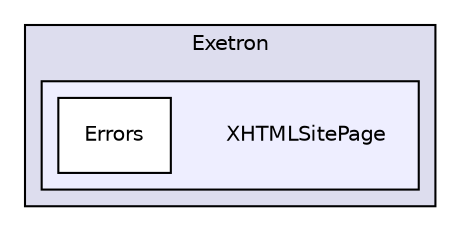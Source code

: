 digraph G {
  compound=true
  node [ fontsize=10, fontname="Helvetica"];
  edge [ labelfontsize=9, labelfontname="Helvetica"];
  subgraph clusterdir_c0ec4fc4568a9ea5e79e916ecacab50d {
    graph [ bgcolor="#ddddee", pencolor="black", label="Exetron" fontname="Helvetica", fontsize=10, URL="dir_c0ec4fc4568a9ea5e79e916ecacab50d.html"]
  subgraph clusterdir_ed3634e7f2065c53ad78c5dd6baeda9c {
    graph [ bgcolor="#eeeeff", pencolor="black", label="" URL="dir_ed3634e7f2065c53ad78c5dd6baeda9c.html"];
    dir_ed3634e7f2065c53ad78c5dd6baeda9c [shape=plaintext label="XHTMLSitePage"];
    dir_4f2279ff1e56992d5f3c5a11b0e49803 [shape=box label="Errors" color="black" fillcolor="white" style="filled" URL="dir_4f2279ff1e56992d5f3c5a11b0e49803.html"];
  }
  }
}
